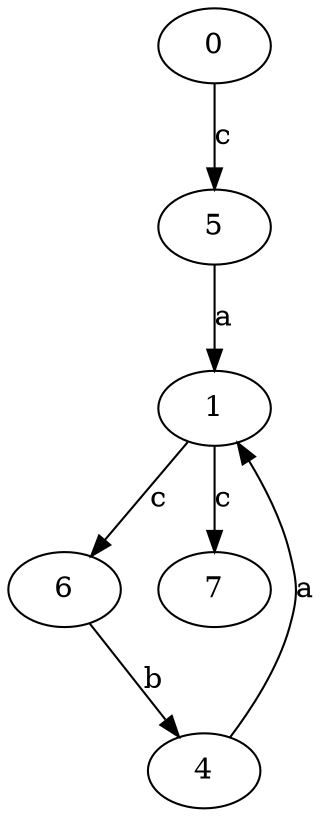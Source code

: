 strict digraph  {
1;
4;
5;
6;
7;
0;
1 -> 6  [label=c];
1 -> 7  [label=c];
4 -> 1  [label=a];
5 -> 1  [label=a];
6 -> 4  [label=b];
0 -> 5  [label=c];
}
